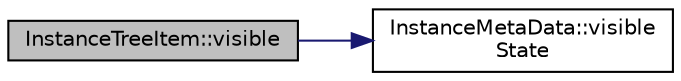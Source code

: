 digraph "InstanceTreeItem::visible"
{
  edge [fontname="Helvetica",fontsize="10",labelfontname="Helvetica",labelfontsize="10"];
  node [fontname="Helvetica",fontsize="10",shape=record];
  rankdir="LR";
  Node41 [label="InstanceTreeItem::visible",height=0.2,width=0.4,color="black", fillcolor="grey75", style="filled", fontcolor="black"];
  Node41 -> Node42 [color="midnightblue",fontsize="10",style="solid",fontname="Helvetica"];
  Node42 [label="InstanceMetaData::visible\lState",height=0.2,width=0.4,color="black", fillcolor="white", style="filled",URL="$class_instance_meta_data.html#a1e701b2297fb55dd5b249997f54a54a7"];
}
